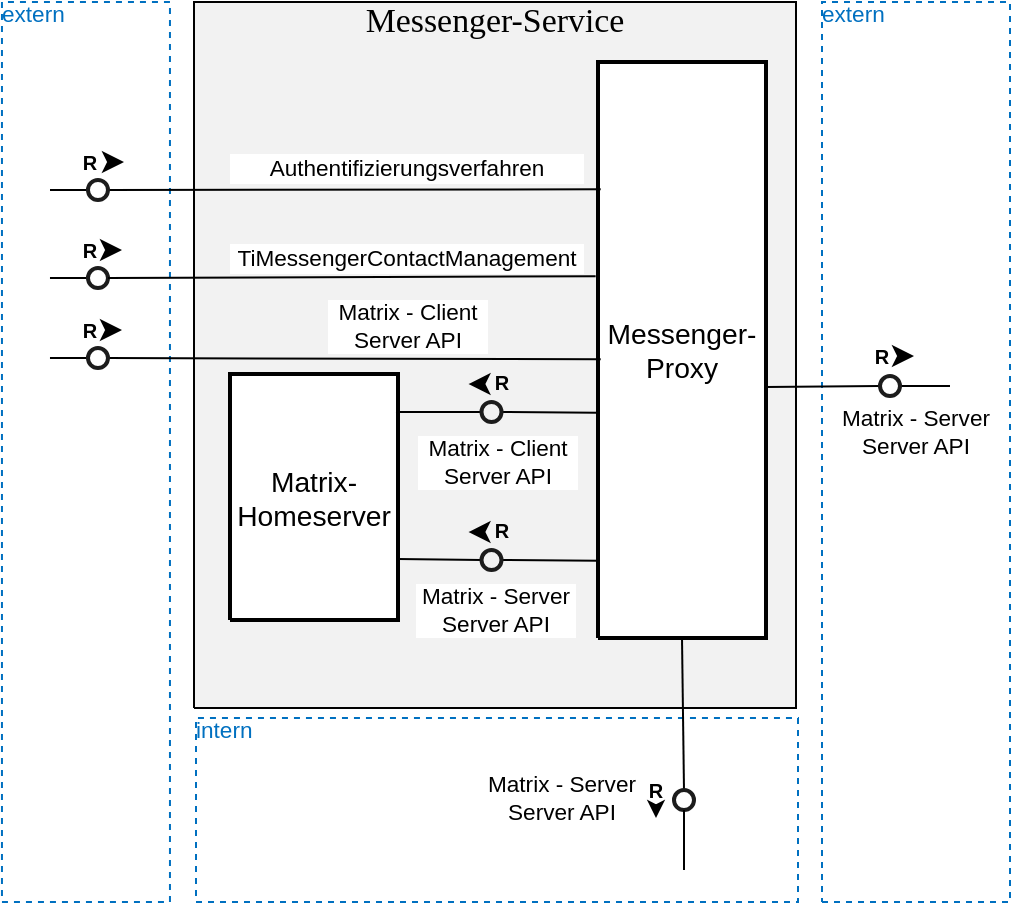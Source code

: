 <mxfile>
    <diagram name="API-Messenger-Service" id="VJmnjxaGHHmpje8je5-Q">
        <mxGraphModel dx="1183" dy="488" grid="1" gridSize="10" guides="1" tooltips="1" connect="1" arrows="1" fold="1" page="1" pageScale="1" pageWidth="827" pageHeight="1169" math="0" shadow="0">
            <root>
                <mxCell id="0"/>
                <mxCell id="1" parent="0"/>
                <UserObject label="&lt;div style=&quot;font-size: 1px&quot;&gt;&lt;p style=&quot;text-align:left;margin-left:0;margin-right:0;margin-top:0px;margin-bottom:0px;text-indent:0;vertical-align:top;direction:ltr;&quot;&gt;&lt;font style=&quot;font-size:11.29px;font-family:Arial;color:#0070c0;direction:ltr;letter-spacing:0px;line-height:120%;opacity:1&quot;&gt;extern&lt;br/&gt;&lt;/font&gt;&lt;/p&gt;&lt;/div&gt;" tags="Hintergrund" id="YiMSiMVtn8OKMZa1fjgc-1">
                    <mxCell style="verticalAlign=top;align=left;overflow=width;vsdxID=53;fillColor=#FFFFFF;gradientColor=none;shape=stencil(nZBLDoAgDERP0z3SIyjew0SURgSD+Lu9kMZoXLhwN9O+tukAlrNpJg1SzDH4QW/URgNYgZTkjA4UkwJUgGXng+6DX1zLfmoymdXo17xh5zmRJ6Q42BWCfc2oJfdAr+Yv+AP9Cb7OJ3H/2JG1HNGz/84klThPVCc=);dashed=1;strokeColor=#0070c0;points=[];labelBackgroundColor=none;rounded=0;html=1;whiteSpace=wrap;" parent="1" vertex="1">
                        <mxGeometry x="45.98" y="10" width="84" height="450" as="geometry"/>
                    </mxCell>
                </UserObject>
                <UserObject label="&lt;div style=&quot;font-size: 1px&quot;&gt;&lt;p style=&quot;text-align:left;margin-left:0;margin-right:0;margin-top:0px;margin-bottom:0px;text-indent:0;vertical-align:top;direction:ltr;&quot;&gt;&lt;font style=&quot;font-size:11.29px;font-family:Arial;color:#0070c0;direction:ltr;letter-spacing:0px;line-height:120%;opacity:1&quot;&gt;extern&lt;br/&gt;&lt;/font&gt;&lt;/p&gt;&lt;/div&gt;" tags="Hintergrund" id="YiMSiMVtn8OKMZa1fjgc-2">
                    <mxCell style="verticalAlign=top;align=left;overflow=width;vsdxID=52;fillColor=#FFFFFF;gradientColor=none;shape=stencil(nZBLDoAgDERP0z3SIyjew0SURgSD+Lu9kMZoXLhwN9O+tukAlrNpJg1SzDH4QW/URgNYgZTkjA4UkwJUgGXng+6DX1zLfmoymdXo17xh5zmRJ6Q42BWCfc2oJfdAr+Yv+AP9Cb7OJ3H/2JG1HNGz/84klThPVCc=);dashed=1;strokeColor=#0070c0;points=[];labelBackgroundColor=none;rounded=0;html=1;whiteSpace=wrap;" parent="1" vertex="1">
                        <mxGeometry x="456" y="10" width="94" height="450" as="geometry"/>
                    </mxCell>
                </UserObject>
                <UserObject label="&lt;div style=&quot;font-size: 1px&quot;&gt;&lt;p style=&quot;text-align:left;margin-left:0;margin-right:0;margin-top:0px;margin-bottom:0px;text-indent:0;vertical-align:top;direction:ltr;&quot;&gt;&lt;font style=&quot;font-size:11.29px;font-family:Arial;color:#0070c0;direction:ltr;letter-spacing:0px;line-height:120%;opacity:1&quot;&gt;intern&lt;br/&gt;&lt;/font&gt;&lt;/p&gt;&lt;/div&gt;" tags="Hintergrund" id="YiMSiMVtn8OKMZa1fjgc-3">
                    <mxCell style="verticalAlign=top;align=left;overflow=width;vsdxID=51;fillColor=#FFFFFF;gradientColor=none;shape=stencil(nZBLDoAgDERP0z3SIyjew0SURgSD+Lu9kMZoXLhwN9O+tukAlrNpJg1SzDH4QW/URgNYgZTkjA4UkwJUgGXng+6DX1zLfmoymdXo17xh5zmRJ6Q42BWCfc2oJfdAr+Yv+AP9Cb7OJ3H/2JG1HNGz/84klThPVCc=);dashed=1;strokeColor=#0070c0;points=[];labelBackgroundColor=none;rounded=0;html=1;whiteSpace=wrap;" parent="1" vertex="1">
                        <mxGeometry x="143" y="368.02" width="301" height="91.98" as="geometry"/>
                    </mxCell>
                </UserObject>
                <UserObject label="&lt;div style=&quot;font-size: 1px&quot;&gt;&lt;font style=&quot;font-size:16.93px;font-family:Calibri;color:#000000;direction:ltr;letter-spacing:0px;line-height:120%;opacity:1&quot;&gt;Messenger-Service&lt;br/&gt;&lt;/font&gt;&lt;/div&gt;" tags="Hintergrund" id="YiMSiMVtn8OKMZa1fjgc-4">
                    <mxCell style="verticalAlign=top;align=center;overflow=width;vsdxID=1;fillColor=#f2f2f2;gradientColor=none;shape=stencil(nZBLDoAgDERP0z3SIyjew0SURgSD+Lu9kMZoXLhwN9O+tukAlrNpJg1SzDH4QW/URgNYgZTkjA4UkwJUgGXng+6DX1zLfmoymdXo17xh5zmRJ6Q42BWCfc2oJfdAr+Yv+AP9Cb7OJ3H/2JG1HNGz/84klThPVCc=);points=[];labelBackgroundColor=none;rounded=0;html=1;whiteSpace=wrap;" parent="1" vertex="1">
                        <mxGeometry x="142" y="10" width="301" height="353.02" as="geometry"/>
                    </mxCell>
                </UserObject>
                <UserObject label="&lt;div style=&quot;font-size: 1px&quot;&gt;&lt;font style=&quot;font-size:14.11px;font-family:Arial;color:#000000;direction:ltr;letter-spacing:0px;line-height:120%;opacity:1&quot;&gt;Matrix- Homeserver&lt;br/&gt;&lt;/font&gt;&lt;/div&gt;" tags="Hintergrund" id="YiMSiMVtn8OKMZa1fjgc-5">
                    <mxCell style="verticalAlign=middle;align=center;overflow=width;vsdxID=2;fillColor=#FFFFFF;gradientColor=none;shape=stencil(nZBLDoAgDERP0z3SIyjew0SURgSD+Lu9kMZoXLhwN9O+tukAlrNpJg1SzDH4QW/URgNYgZTkjA4UkwJUgGXng+6DX1zLfmoymdXo17xh5zmRJ6Q42BWCfc2oJfdAr+Yv+AP9Cb7OJ3H/2JG1HNGz/84klThPVCc=);strokeWidth=2;spacingTop=-1;spacingBottom=-1;spacingLeft=-1;spacingRight=-1;points=[[0.5,0,0],[1,0.5,0],[0.5,0.5,0],[0.5,0.5,0]];labelBackgroundColor=none;rounded=0;html=1;whiteSpace=wrap;" parent="1" vertex="1">
                        <mxGeometry x="160" y="196.02" width="84" height="123" as="geometry"/>
                    </mxCell>
                </UserObject>
                <mxCell id="YiMSiMVtn8OKMZa1fjgc-59" style="edgeStyle=none;rounded=0;orthogonalLoop=1;jettySize=auto;html=1;exitX=1;exitY=0.564;exitDx=0;exitDy=0;exitPerimeter=0;entryX=0;entryY=0.5;entryDx=0;entryDy=0;endArrow=none;endFill=0;" parent="1" source="YiMSiMVtn8OKMZa1fjgc-20" target="YiMSiMVtn8OKMZa1fjgc-57" edge="1">
                    <mxGeometry relative="1" as="geometry"/>
                </mxCell>
                <UserObject label="&lt;div style=&quot;font-size: 1px&quot;&gt;&lt;font style=&quot;font-size:14.11px;font-family:Arial;color:#000000;direction:ltr;letter-spacing:0px;line-height:120%;opacity:1&quot;&gt;Messenger-&lt;br/&gt;Proxy&lt;br/&gt;&lt;/font&gt;&lt;/div&gt;" tags="Hintergrund" id="YiMSiMVtn8OKMZa1fjgc-20">
                    <mxCell style="verticalAlign=middle;align=center;overflow=width;vsdxID=19;fillColor=#FFFFFF;gradientColor=none;shape=stencil(nZBLDoAgDERP0z3SIyjew0SURgSD+Lu9kMZoXLhwN9O+tukAlrNpJg1SzDH4QW/URgNYgZTkjA4UkwJUgGXng+6DX1zLfmoymdXo17xh5zmRJ6Q42BWCfc2oJfdAr+Yv+AP9Cb7OJ3H/2JG1HNGz/84klThPVCc=);strokeColor=#000000;strokeWidth=2;spacingTop=-1;spacingBottom=-1;spacingLeft=-1;spacingRight=-1;points=[[0.5,0,0],[1,0.5,0],[0.5,0.5,0],[0.5,0.5,0]];labelBackgroundColor=none;rounded=0;html=1;whiteSpace=wrap;" parent="1" vertex="1">
                        <mxGeometry x="344" y="40" width="84" height="288.02" as="geometry"/>
                    </mxCell>
                </UserObject>
                <mxCell id="YiMSiMVtn8OKMZa1fjgc-35" parent="1" vertex="1">
                    <mxGeometry x="386" y="446.02" as="geometry"/>
                </mxCell>
                <UserObject label="" tags="Hintergrund" id="YiMSiMVtn8OKMZa1fjgc-36">
                    <mxCell style="vsdxID=20;edgeStyle=none;startArrow=none;endArrow=none;startSize=5;endSize=5;strokeColor=#000000;spacingTop=-3;spacingBottom=-3;spacingLeft=-2;spacingRight=-2;verticalAlign=middle;html=1;labelBackgroundColor=#ffffff;rounded=0;exitX=0.5;exitY=1;exitDx=0;exitDy=0;exitPerimeter=0;entryX=0.5;entryY=0;entryDx=0;entryDy=0;" parent="1" source="YiMSiMVtn8OKMZa1fjgc-20" target="YiMSiMVtn8OKMZa1fjgc-43" edge="1">
                        <mxGeometry relative="1" as="geometry">
                            <Array as="points"/>
                            <mxPoint x="390" y="374.02" as="targetPoint"/>
                        </mxGeometry>
                    </mxCell>
                </UserObject>
                <mxCell id="YiMSiMVtn8OKMZa1fjgc-37" value="&lt;div style=&quot;font-size: 1px&quot;&gt;&lt;p style=&quot;text-align:center;margin-left:0;margin-right:0;margin-top:0px;margin-bottom:0px;text-indent:0;vertical-align:middle;direction:ltr;&quot;&gt;&lt;font style=&quot;font-size:11.29px;font-family:Arial;color:#000000;direction:ltr;letter-spacing:0px;line-height:120%;opacity:1&quot;&gt;Matrix - &lt;/font&gt;&lt;font style=&quot;font-size:11.29px;font-family:Arial;color:#000000;direction:ltr;letter-spacing:0px;line-height:120%;opacity:1&quot;&gt;Server&lt;br/&gt;&lt;/font&gt;&lt;/p&gt;&lt;p style=&quot;text-align:center;margin-left:0;margin-right:0;margin-top:0px;margin-bottom:0px;text-indent:0;vertical-align:middle;direction:ltr;&quot;&gt;&lt;font style=&quot;font-size:11.29px;font-family:Arial;color:#000000;direction:ltr;letter-spacing:0px;line-height:120%;opacity:1&quot;&gt;Server API&lt;/font&gt;&lt;font style=&quot;font-size:11.29px;font-family:Arial;color:#000000;direction:ltr;letter-spacing:0px;line-height:120%;opacity:1&quot;&gt;&lt;br/&gt;&lt;/font&gt;&lt;/p&gt;&lt;/div&gt;" style="text;vsdxID=20;edgeStyle=none;startArrow=none;endArrow=none;startSize=5;endSize=5;strokeColor=none;spacingTop=-3;spacingBottom=-3;spacingLeft=-2;spacingRight=-2;verticalAlign=middle;html=1;labelBackgroundColor=#ffffff;rounded=0;align=center;overflow=width;fillColor=none;gradientColor=none;whiteSpace=wrap;;html=1;;rotation=0;" parent="YiMSiMVtn8OKMZa1fjgc-36" vertex="1">
                    <mxGeometry width="79.98" height="79.98" relative="1" as="geometry">
                        <mxPoint x="-133" y="-92" as="offset"/>
                    </mxGeometry>
                </mxCell>
                <mxCell id="YiMSiMVtn8OKMZa1fjgc-38" value="" style="group" parent="1" vertex="1" connectable="0">
                    <mxGeometry x="353" y="394.02" width="40" height="20" as="geometry"/>
                </mxCell>
                <mxCell id="YiMSiMVtn8OKMZa1fjgc-39" value="" style="group" parent="YiMSiMVtn8OKMZa1fjgc-38" vertex="1" connectable="0">
                    <mxGeometry width="40" height="20" as="geometry"/>
                </mxCell>
                <mxCell id="YiMSiMVtn8OKMZa1fjgc-40" value="" style="group" parent="YiMSiMVtn8OKMZa1fjgc-39" vertex="1" connectable="0">
                    <mxGeometry width="40" height="20" as="geometry"/>
                </mxCell>
                <mxCell id="YiMSiMVtn8OKMZa1fjgc-41" value="" style="endArrow=classic;html=1;strokeColor=#000000;fontFamily=Helvetica;fontSize=14;fontColor=#525252;rounded=0;" parent="YiMSiMVtn8OKMZa1fjgc-40" edge="1">
                    <mxGeometry width="50" height="50" relative="1" as="geometry">
                        <mxPoint x="20" y="19" as="sourcePoint"/>
                        <mxPoint x="20" y="24" as="targetPoint"/>
                    </mxGeometry>
                </mxCell>
                <mxCell id="YiMSiMVtn8OKMZa1fjgc-42" value="R" style="text;html=1;strokeColor=none;fillColor=none;align=center;verticalAlign=middle;whiteSpace=wrap;overflow=hidden;fontFamily=Helvetica;fontSize=10;fontColor=#000000;fontStyle=1" parent="YiMSiMVtn8OKMZa1fjgc-40" vertex="1">
                    <mxGeometry width="40" height="20" as="geometry"/>
                </mxCell>
                <mxCell id="YiMSiMVtn8OKMZa1fjgc-43" value="" style="ellipse;whiteSpace=wrap;html=1;strokeColor=#1C1C1C;fillColor=none;fontFamily=Tahoma;fontSize=14;fontColor=#525252;align=center;strokeWidth=2;" parent="YiMSiMVtn8OKMZa1fjgc-40" vertex="1">
                    <mxGeometry x="29" y="10" width="10" height="10" as="geometry"/>
                </mxCell>
                <mxCell id="YiMSiMVtn8OKMZa1fjgc-50" style="edgeStyle=none;rounded=0;orthogonalLoop=1;jettySize=auto;html=1;exitX=1;exitY=0.5;exitDx=0;exitDy=0;endArrow=none;endFill=0;entryX=0.016;entryY=0.516;entryDx=0;entryDy=0;entryPerimeter=0;" parent="1" source="YiMSiMVtn8OKMZa1fjgc-46" target="YiMSiMVtn8OKMZa1fjgc-20" edge="1">
                    <mxGeometry relative="1" as="geometry">
                        <mxPoint x="340" y="190" as="targetPoint"/>
                    </mxGeometry>
                </mxCell>
                <mxCell id="YiMSiMVtn8OKMZa1fjgc-54" value="" style="endArrow=none;html=1;rounded=0;entryX=0.5;entryY=1;entryDx=0;entryDy=0;" parent="1" target="YiMSiMVtn8OKMZa1fjgc-43" edge="1">
                    <mxGeometry width="50" height="50" relative="1" as="geometry">
                        <mxPoint x="387" y="444.02" as="sourcePoint"/>
                        <mxPoint x="310" y="294.02" as="targetPoint"/>
                    </mxGeometry>
                </mxCell>
                <mxCell id="YiMSiMVtn8OKMZa1fjgc-55" value="" style="group" parent="1" vertex="1" connectable="0">
                    <mxGeometry x="466" y="177.02" width="40" height="29" as="geometry"/>
                </mxCell>
                <mxCell id="YiMSiMVtn8OKMZa1fjgc-56" value="R" style="text;html=1;strokeColor=none;fillColor=none;align=center;verticalAlign=middle;whiteSpace=wrap;overflow=hidden;fontFamily=Helvetica;fontSize=10;fontColor=#000000;fontStyle=1" parent="YiMSiMVtn8OKMZa1fjgc-55" vertex="1">
                    <mxGeometry width="40" height="20" as="geometry"/>
                </mxCell>
                <mxCell id="YiMSiMVtn8OKMZa1fjgc-58" style="edgeStyle=none;rounded=0;html=1;startArrow=none;startFill=0;endArrow=classic;endFill=1;jettySize=auto;orthogonalLoop=1;strokeColor=#000000;fontFamily=Helvetica;fontSize=10;fontColor=#000000;targetPerimeterSpacing=0;endSize=8;sourcePerimeterSpacing=0;startSize=0;" parent="YiMSiMVtn8OKMZa1fjgc-55" edge="1">
                    <mxGeometry relative="1" as="geometry">
                        <mxPoint x="36" y="10" as="targetPoint"/>
                        <mxPoint x="28" y="10" as="sourcePoint"/>
                    </mxGeometry>
                </mxCell>
                <mxCell id="YiMSiMVtn8OKMZa1fjgc-61" value="" style="endArrow=none;html=1;rounded=0;exitX=1;exitY=0.5;exitDx=0;exitDy=0;" parent="1" source="YiMSiMVtn8OKMZa1fjgc-57" edge="1">
                    <mxGeometry width="50" height="50" relative="1" as="geometry">
                        <mxPoint x="600" y="254.02" as="sourcePoint"/>
                        <mxPoint x="520" y="202" as="targetPoint"/>
                    </mxGeometry>
                </mxCell>
                <mxCell id="YiMSiMVtn8OKMZa1fjgc-62" value="&lt;div style=&quot;font-size: 1px&quot;&gt;&lt;p style=&quot;text-align:center;margin-left:0;margin-right:0;margin-top:0px;margin-bottom:0px;text-indent:0;vertical-align:middle;direction:ltr;&quot;&gt;&lt;font style=&quot;font-size:11.29px;font-family:Arial;color:#000000;direction:ltr;letter-spacing:0px;line-height:120%;opacity:1&quot;&gt;Matrix - &lt;/font&gt;&lt;font style=&quot;font-size:11.29px;font-family:Arial;color:#000000;direction:ltr;letter-spacing:0px;line-height:120%;opacity:1&quot;&gt;Server&lt;br/&gt;&lt;/font&gt;&lt;/p&gt;&lt;p style=&quot;text-align:center;margin-left:0;margin-right:0;margin-top:0px;margin-bottom:0px;text-indent:0;vertical-align:middle;direction:ltr;&quot;&gt;&lt;font style=&quot;font-size:11.29px;font-family:Arial;color:#000000;direction:ltr;letter-spacing:0px;line-height:120%;opacity:1&quot;&gt;Server API&lt;/font&gt;&lt;font style=&quot;font-size:11.29px;font-family:Arial;color:#000000;direction:ltr;letter-spacing:0px;line-height:120%;opacity:1&quot;&gt;&lt;br/&gt;&lt;/font&gt;&lt;/p&gt;&lt;/div&gt;" style="text;vsdxID=20;edgeStyle=none;startArrow=none;endArrow=none;startSize=5;endSize=5;strokeColor=none;spacingTop=-3;spacingBottom=-3;spacingLeft=-2;spacingRight=-2;verticalAlign=middle;html=1;labelBackgroundColor=#ffffff;rounded=0;align=center;overflow=width;fillColor=none;gradientColor=none;whiteSpace=wrap;;html=1;;rotation=0;" parent="1" vertex="1">
                    <mxGeometry x="463.01" y="185.037" width="79.98" height="79.98" as="geometry"/>
                </mxCell>
                <mxCell id="YiMSiMVtn8OKMZa1fjgc-68" value="" style="group;flipV=1;direction=south;" parent="1" vertex="1" connectable="0">
                    <mxGeometry x="251.25" y="265.02" width="29" height="40" as="geometry"/>
                </mxCell>
                <mxCell id="YiMSiMVtn8OKMZa1fjgc-71" style="edgeStyle=none;rounded=0;html=1;startArrow=none;startFill=0;endArrow=classic;endFill=1;jettySize=auto;orthogonalLoop=1;strokeColor=#000000;fontFamily=Helvetica;fontSize=10;fontColor=#000000;targetPerimeterSpacing=0;endSize=8;sourcePerimeterSpacing=0;startSize=0;" parent="YiMSiMVtn8OKMZa1fjgc-68" edge="1">
                    <mxGeometry relative="1" as="geometry">
                        <mxPoint x="28" y="10" as="targetPoint"/>
                        <mxPoint x="36" y="10" as="sourcePoint"/>
                    </mxGeometry>
                </mxCell>
                <mxCell id="YiMSiMVtn8OKMZa1fjgc-69" value="R" style="text;html=1;strokeColor=none;fillColor=none;align=center;verticalAlign=middle;whiteSpace=wrap;overflow=hidden;fontFamily=Helvetica;fontSize=10;fontColor=#000000;fontStyle=1;direction=south;" parent="1" vertex="1">
                    <mxGeometry x="285.75" y="254.02" width="20" height="40" as="geometry"/>
                </mxCell>
                <mxCell id="YiMSiMVtn8OKMZa1fjgc-78" style="edgeStyle=none;rounded=0;orthogonalLoop=1;jettySize=auto;html=1;exitX=0.5;exitY=0;exitDx=0;exitDy=0;endArrow=none;endFill=0;entryX=0.006;entryY=0.866;entryDx=0;entryDy=0;entryPerimeter=0;" parent="1" source="YiMSiMVtn8OKMZa1fjgc-70" target="YiMSiMVtn8OKMZa1fjgc-20" edge="1">
                    <mxGeometry relative="1" as="geometry">
                        <mxPoint x="340" y="290" as="targetPoint"/>
                    </mxGeometry>
                </mxCell>
                <mxCell id="YiMSiMVtn8OKMZa1fjgc-79" style="edgeStyle=none;rounded=0;orthogonalLoop=1;jettySize=auto;html=1;exitX=0.5;exitY=1;exitDx=0;exitDy=0;endArrow=none;endFill=0;entryX=1;entryY=0.752;entryDx=0;entryDy=0;entryPerimeter=0;" parent="1" source="YiMSiMVtn8OKMZa1fjgc-70" target="YiMSiMVtn8OKMZa1fjgc-5" edge="1">
                    <mxGeometry relative="1" as="geometry">
                        <mxPoint x="250" y="284.02" as="targetPoint"/>
                    </mxGeometry>
                </mxCell>
                <mxCell id="YiMSiMVtn8OKMZa1fjgc-70" value="" style="ellipse;whiteSpace=wrap;html=1;strokeColor=#1C1C1C;fillColor=none;fontFamily=Tahoma;fontSize=14;fontColor=#525252;align=center;strokeWidth=2;direction=south;" parent="1" vertex="1">
                    <mxGeometry x="285.75" y="284.02" width="10" height="10" as="geometry"/>
                </mxCell>
                <mxCell id="YiMSiMVtn8OKMZa1fjgc-74" style="edgeStyle=none;rounded=0;html=1;startArrow=none;startFill=0;endArrow=classic;endFill=1;jettySize=auto;orthogonalLoop=1;strokeColor=#000000;fontFamily=Helvetica;fontSize=10;fontColor=#000000;targetPerimeterSpacing=0;endSize=8;sourcePerimeterSpacing=0;startSize=0;" parent="1" edge="1">
                    <mxGeometry relative="1" as="geometry">
                        <mxPoint x="279.25" y="201.01" as="targetPoint"/>
                        <mxPoint x="287.25" y="201.01" as="sourcePoint"/>
                    </mxGeometry>
                </mxCell>
                <mxCell id="YiMSiMVtn8OKMZa1fjgc-75" value="R" style="text;html=1;strokeColor=none;fillColor=none;align=center;verticalAlign=middle;whiteSpace=wrap;overflow=hidden;fontFamily=Helvetica;fontSize=10;fontColor=#000000;fontStyle=1;direction=south;" parent="1" vertex="1">
                    <mxGeometry x="285.75" y="180.01" width="20" height="40" as="geometry"/>
                </mxCell>
                <mxCell id="YiMSiMVtn8OKMZa1fjgc-80" style="edgeStyle=none;rounded=0;orthogonalLoop=1;jettySize=auto;html=1;exitX=0.5;exitY=0;exitDx=0;exitDy=0;endArrow=none;endFill=0;entryX=-0.004;entryY=0.609;entryDx=0;entryDy=0;entryPerimeter=0;" parent="1" source="YiMSiMVtn8OKMZa1fjgc-76" target="YiMSiMVtn8OKMZa1fjgc-20" edge="1">
                    <mxGeometry relative="1" as="geometry">
                        <mxPoint x="340" y="204.02" as="targetPoint"/>
                    </mxGeometry>
                </mxCell>
                <mxCell id="YiMSiMVtn8OKMZa1fjgc-81" style="edgeStyle=none;rounded=0;orthogonalLoop=1;jettySize=auto;html=1;exitX=0.5;exitY=1;exitDx=0;exitDy=0;entryX=0.988;entryY=0.154;entryDx=0;entryDy=0;entryPerimeter=0;endArrow=none;endFill=0;" parent="1" source="YiMSiMVtn8OKMZa1fjgc-76" target="YiMSiMVtn8OKMZa1fjgc-5" edge="1">
                    <mxGeometry relative="1" as="geometry"/>
                </mxCell>
                <mxCell id="YiMSiMVtn8OKMZa1fjgc-76" value="" style="ellipse;whiteSpace=wrap;html=1;strokeColor=#1C1C1C;fillColor=none;fontFamily=Tahoma;fontSize=14;fontColor=#525252;align=center;strokeWidth=2;direction=south;" parent="1" vertex="1">
                    <mxGeometry x="285.75" y="210.01" width="10" height="10" as="geometry"/>
                </mxCell>
                <mxCell id="YiMSiMVtn8OKMZa1fjgc-77" value="&lt;div style=&quot;font-size: 1px&quot;&gt;&lt;p style=&quot;text-align:center;margin-left:0;margin-right:0;margin-top:0px;margin-bottom:0px;text-indent:0;vertical-align:middle;direction:ltr;&quot;&gt;&lt;font style=&quot;font-size:11.29px;font-family:Arial;color:#000000;direction:ltr;letter-spacing:0px;line-height:120%;opacity:1&quot;&gt;Matrix - &lt;/font&gt;&lt;font style=&quot;font-size:11.29px;font-family:Arial;color:#000000;direction:ltr;letter-spacing:0px;line-height:120%;opacity:1&quot;&gt;Server&lt;br/&gt;&lt;/font&gt;&lt;/p&gt;&lt;p style=&quot;text-align:center;margin-left:0;margin-right:0;margin-top:0px;margin-bottom:0px;text-indent:0;vertical-align:middle;direction:ltr;&quot;&gt;&lt;font style=&quot;font-size:11.29px;font-family:Arial;color:#000000;direction:ltr;letter-spacing:0px;line-height:120%;opacity:1&quot;&gt;Server API&lt;/font&gt;&lt;font style=&quot;font-size:11.29px;font-family:Arial;color:#000000;direction:ltr;letter-spacing:0px;line-height:120%;opacity:1&quot;&gt;&lt;br/&gt;&lt;/font&gt;&lt;/p&gt;&lt;/div&gt;" style="text;vsdxID=20;edgeStyle=none;startArrow=none;endArrow=none;startSize=5;endSize=5;strokeColor=none;spacingTop=-3;spacingBottom=-3;spacingLeft=-2;spacingRight=-2;verticalAlign=middle;html=1;labelBackgroundColor=#ffffff;rounded=0;align=center;overflow=width;fillColor=none;gradientColor=none;whiteSpace=wrap;;html=1;;rotation=0;" parent="1" vertex="1">
                    <mxGeometry x="285.75" y="368.017" width="79.98" height="79.98" as="geometry"/>
                </mxCell>
                <mxCell id="YiMSiMVtn8OKMZa1fjgc-82" value="&lt;div style=&quot;font-size: 1px&quot;&gt;&lt;p style=&quot;text-align:center;margin-left:0;margin-right:0;margin-top:0px;margin-bottom:0px;text-indent:0;vertical-align:middle;direction:ltr;&quot;&gt;&lt;font style=&quot;font-size:11.29px;font-family:Arial;color:#000000;direction:ltr;letter-spacing:0px;line-height:120%;opacity:1&quot;&gt;Matrix - Client&lt;/font&gt;&lt;font style=&quot;font-size:11.29px;font-family:Arial;color:#000000;direction:ltr;letter-spacing:0px;line-height:120%;opacity:1&quot;&gt;&lt;br&gt;&lt;/font&gt;&lt;/p&gt;&lt;p style=&quot;text-align:center;margin-left:0;margin-right:0;margin-top:0px;margin-bottom:0px;text-indent:0;vertical-align:middle;direction:ltr;&quot;&gt;&lt;font style=&quot;font-size:11.29px;font-family:Arial;color:#000000;direction:ltr;letter-spacing:0px;line-height:120%;opacity:1&quot;&gt;Server API&lt;/font&gt;&lt;font style=&quot;font-size:11.29px;font-family:Arial;color:#000000;direction:ltr;letter-spacing:0px;line-height:120%;opacity:1&quot;&gt;&lt;br&gt;&lt;/font&gt;&lt;/p&gt;&lt;/div&gt;" style="text;vsdxID=20;edgeStyle=none;startArrow=none;endArrow=none;startSize=5;endSize=5;strokeColor=none;spacingTop=-3;spacingBottom=-3;spacingLeft=-2;spacingRight=-2;verticalAlign=middle;html=1;labelBackgroundColor=#ffffff;rounded=0;align=center;overflow=width;fillColor=none;gradientColor=none;whiteSpace=wrap;;html=1;;rotation=0;" parent="1" vertex="1">
                    <mxGeometry x="253.51" y="200.027" width="79.98" height="79.98" as="geometry"/>
                </mxCell>
                <mxCell id="YiMSiMVtn8OKMZa1fjgc-57" value="" style="ellipse;whiteSpace=wrap;html=1;strokeColor=#1C1C1C;fillColor=none;fontFamily=Tahoma;fontSize=14;fontColor=#525252;align=center;strokeWidth=2;" parent="1" vertex="1">
                    <mxGeometry x="485" y="197.02" width="10" height="10" as="geometry"/>
                </mxCell>
                <mxCell id="YiMSiMVtn8OKMZa1fjgc-84" value="" style="group" parent="1" vertex="1" connectable="0">
                    <mxGeometry x="69.99" y="124.02" width="59.99" height="127.977" as="geometry"/>
                </mxCell>
                <mxCell id="YiMSiMVtn8OKMZa1fjgc-85" value="R" style="text;html=1;strokeColor=none;fillColor=none;align=center;verticalAlign=middle;whiteSpace=wrap;overflow=hidden;fontFamily=Helvetica;fontSize=10;fontColor=#000000;fontStyle=1" parent="YiMSiMVtn8OKMZa1fjgc-84" vertex="1">
                    <mxGeometry width="40" height="20" as="geometry"/>
                </mxCell>
                <mxCell id="YiMSiMVtn8OKMZa1fjgc-86" style="edgeStyle=none;rounded=0;orthogonalLoop=1;jettySize=auto;html=1;exitX=0;exitY=0.5;exitDx=0;exitDy=0;endArrow=none;endFill=0;" parent="YiMSiMVtn8OKMZa1fjgc-84" source="YiMSiMVtn8OKMZa1fjgc-87" edge="1">
                    <mxGeometry relative="1" as="geometry">
                        <mxPoint y="24" as="targetPoint"/>
                    </mxGeometry>
                </mxCell>
                <mxCell id="YiMSiMVtn8OKMZa1fjgc-87" value="" style="ellipse;whiteSpace=wrap;html=1;strokeColor=#1C1C1C;fillColor=none;fontFamily=Tahoma;fontSize=14;fontColor=#525252;align=center;strokeWidth=2;" parent="YiMSiMVtn8OKMZa1fjgc-84" vertex="1">
                    <mxGeometry x="19" y="19" width="10" height="10" as="geometry"/>
                </mxCell>
                <mxCell id="YiMSiMVtn8OKMZa1fjgc-88" style="edgeStyle=none;rounded=0;html=1;startArrow=none;startFill=0;endArrow=classic;endFill=1;jettySize=auto;orthogonalLoop=1;strokeColor=#000000;fontFamily=Helvetica;fontSize=10;fontColor=#000000;targetPerimeterSpacing=0;endSize=8;sourcePerimeterSpacing=0;startSize=0;" parent="YiMSiMVtn8OKMZa1fjgc-84" edge="1">
                    <mxGeometry relative="1" as="geometry">
                        <mxPoint x="36" y="10" as="targetPoint"/>
                        <mxPoint x="28" y="10" as="sourcePoint"/>
                    </mxGeometry>
                </mxCell>
                <mxCell id="YiMSiMVtn8OKMZa1fjgc-44" value="" style="group" parent="YiMSiMVtn8OKMZa1fjgc-84" vertex="1" connectable="0">
                    <mxGeometry y="40" width="59.99" height="87.977" as="geometry"/>
                </mxCell>
                <mxCell id="YiMSiMVtn8OKMZa1fjgc-45" value="R" style="text;html=1;strokeColor=none;fillColor=none;align=center;verticalAlign=middle;whiteSpace=wrap;overflow=hidden;fontFamily=Helvetica;fontSize=10;fontColor=#000000;fontStyle=1" parent="YiMSiMVtn8OKMZa1fjgc-44" vertex="1">
                    <mxGeometry width="40" height="20" as="geometry"/>
                </mxCell>
                <mxCell id="YiMSiMVtn8OKMZa1fjgc-51" style="edgeStyle=none;rounded=0;orthogonalLoop=1;jettySize=auto;html=1;exitX=0;exitY=0.5;exitDx=0;exitDy=0;endArrow=none;endFill=0;" parent="YiMSiMVtn8OKMZa1fjgc-44" source="YiMSiMVtn8OKMZa1fjgc-46" edge="1">
                    <mxGeometry relative="1" as="geometry">
                        <mxPoint y="24" as="targetPoint"/>
                    </mxGeometry>
                </mxCell>
                <mxCell id="YiMSiMVtn8OKMZa1fjgc-46" value="" style="ellipse;whiteSpace=wrap;html=1;strokeColor=#1C1C1C;fillColor=none;fontFamily=Tahoma;fontSize=14;fontColor=#525252;align=center;strokeWidth=2;" parent="YiMSiMVtn8OKMZa1fjgc-44" vertex="1">
                    <mxGeometry x="19" y="19" width="10" height="10" as="geometry"/>
                </mxCell>
                <mxCell id="YiMSiMVtn8OKMZa1fjgc-47" style="edgeStyle=none;rounded=0;html=1;startArrow=none;startFill=0;endArrow=classic;endFill=1;jettySize=auto;orthogonalLoop=1;strokeColor=#000000;fontFamily=Helvetica;fontSize=10;fontColor=#000000;targetPerimeterSpacing=0;endSize=8;sourcePerimeterSpacing=0;startSize=0;" parent="YiMSiMVtn8OKMZa1fjgc-44" edge="1">
                    <mxGeometry relative="1" as="geometry">
                        <mxPoint x="36" y="10" as="targetPoint"/>
                        <mxPoint x="28" y="10" as="sourcePoint"/>
                    </mxGeometry>
                </mxCell>
                <mxCell id="YiMSiMVtn8OKMZa1fjgc-89" value="&lt;div style=&quot;&quot;&gt;&lt;p style=&quot;text-align: center; margin: 0px; text-indent: 0px; vertical-align: middle; direction: ltr;&quot;&gt;&lt;font face=&quot;Arial&quot;&gt;&lt;span style=&quot;font-size: 11.29px;&quot;&gt;TiMessenger&lt;/span&gt;&lt;/font&gt;&lt;span style=&quot;font-size: 11.29px; font-family: Arial;&quot;&gt;ContactManagement&lt;/span&gt;&lt;/p&gt;&lt;/div&gt;" style="text;vsdxID=20;edgeStyle=none;startArrow=none;endArrow=none;startSize=5;endSize=5;strokeColor=none;spacingTop=-3;spacingBottom=-3;spacingLeft=-2;spacingRight=-2;verticalAlign=middle;html=1;labelBackgroundColor=#ffffff;rounded=0;align=center;overflow=width;fillColor=none;gradientColor=none;whiteSpace=wrap;;html=1;;rotation=0;" parent="1" vertex="1">
                    <mxGeometry x="160" y="100.03" width="177" height="74.98" as="geometry"/>
                </mxCell>
                <mxCell id="YiMSiMVtn8OKMZa1fjgc-90" style="edgeStyle=none;rounded=0;orthogonalLoop=1;jettySize=auto;html=1;exitX=1;exitY=0.5;exitDx=0;exitDy=0;entryX=-0.014;entryY=0.372;entryDx=0;entryDy=0;entryPerimeter=0;endArrow=none;endFill=0;" parent="1" source="YiMSiMVtn8OKMZa1fjgc-87" target="YiMSiMVtn8OKMZa1fjgc-20" edge="1">
                    <mxGeometry relative="1" as="geometry"/>
                </mxCell>
                <mxCell id="YiMSiMVtn8OKMZa1fjgc-52" value="&lt;div style=&quot;font-size: 1px&quot;&gt;&lt;p style=&quot;text-align:center;margin-left:0;margin-right:0;margin-top:0px;margin-bottom:0px;text-indent:0;vertical-align:middle;direction:ltr;&quot;&gt;&lt;font style=&quot;font-size:11.29px;font-family:Arial;color:#000000;direction:ltr;letter-spacing:0px;line-height:120%;opacity:1&quot;&gt;Matrix - Client&lt;/font&gt;&lt;font style=&quot;font-size:11.29px;font-family:Arial;color:#000000;direction:ltr;letter-spacing:0px;line-height:120%;opacity:1&quot;&gt;&lt;br&gt;&lt;/font&gt;&lt;/p&gt;&lt;p style=&quot;text-align:center;margin-left:0;margin-right:0;margin-top:0px;margin-bottom:0px;text-indent:0;vertical-align:middle;direction:ltr;&quot;&gt;&lt;font style=&quot;font-size:11.29px;font-family:Arial;color:#000000;direction:ltr;letter-spacing:0px;line-height:120%;opacity:1&quot;&gt;Server API&lt;/font&gt;&lt;font style=&quot;font-size:11.29px;font-family:Arial;color:#000000;direction:ltr;letter-spacing:0px;line-height:120%;opacity:1&quot;&gt;&lt;br&gt;&lt;/font&gt;&lt;/p&gt;&lt;/div&gt;" style="text;vsdxID=20;edgeStyle=none;startArrow=none;endArrow=none;startSize=5;endSize=5;strokeColor=none;spacingTop=-3;spacingBottom=-3;spacingLeft=-2;spacingRight=-2;verticalAlign=middle;html=1;labelBackgroundColor=#ffffff;rounded=0;align=center;overflow=width;fillColor=none;gradientColor=none;whiteSpace=wrap;;html=1;;rotation=0;" parent="1" vertex="1">
                    <mxGeometry x="208.51" y="130.027" width="79.98" height="82.98" as="geometry"/>
                </mxCell>
                <mxCell id="12" value="R" style="text;html=1;strokeColor=none;fillColor=none;align=center;verticalAlign=middle;whiteSpace=wrap;overflow=hidden;fontFamily=Helvetica;fontSize=10;fontColor=#000000;fontStyle=1" vertex="1" parent="1">
                    <mxGeometry x="69.99" y="80.0" width="40" height="20" as="geometry"/>
                </mxCell>
                <mxCell id="15" style="edgeStyle=none;html=1;exitX=1;exitY=0.5;exitDx=0;exitDy=0;entryX=0.016;entryY=0.221;entryDx=0;entryDy=0;entryPerimeter=0;endArrow=none;endFill=0;" edge="1" parent="1" source="13" target="YiMSiMVtn8OKMZa1fjgc-20">
                    <mxGeometry relative="1" as="geometry"/>
                </mxCell>
                <mxCell id="17" style="edgeStyle=none;html=1;exitX=0;exitY=0.5;exitDx=0;exitDy=0;endArrow=none;endFill=0;" edge="1" parent="1" source="13">
                    <mxGeometry relative="1" as="geometry">
                        <mxPoint x="70" y="104" as="targetPoint"/>
                    </mxGeometry>
                </mxCell>
                <mxCell id="13" value="" style="ellipse;whiteSpace=wrap;html=1;strokeColor=#1C1C1C;fillColor=none;fontFamily=Tahoma;fontSize=14;fontColor=#525252;align=center;strokeWidth=2;" vertex="1" parent="1">
                    <mxGeometry x="88.99" y="99.0" width="10" height="10" as="geometry"/>
                </mxCell>
                <mxCell id="14" style="edgeStyle=none;rounded=0;html=1;startArrow=none;startFill=0;endArrow=classic;endFill=1;jettySize=auto;orthogonalLoop=1;strokeColor=#000000;fontFamily=Helvetica;fontSize=10;fontColor=#000000;targetPerimeterSpacing=0;endSize=8;sourcePerimeterSpacing=0;startSize=0;" edge="1" parent="1">
                    <mxGeometry relative="1" as="geometry">
                        <mxPoint x="106.99" y="90.02" as="targetPoint"/>
                        <mxPoint x="98.99" y="90.02" as="sourcePoint"/>
                    </mxGeometry>
                </mxCell>
                <mxCell id="16" value="&lt;div style=&quot;&quot;&gt;&lt;p style=&quot;text-align: center; margin: 0px; text-indent: 0px; vertical-align: middle; direction: ltr;&quot;&gt;&lt;font face=&quot;Arial&quot;&gt;&lt;span style=&quot;font-size: 11.29px;&quot;&gt;Authentifizierungsverfahren&lt;/span&gt;&lt;/font&gt;&lt;/p&gt;&lt;/div&gt;" style="text;vsdxID=20;edgeStyle=none;startArrow=none;endArrow=none;startSize=5;endSize=5;strokeColor=none;spacingTop=-3;spacingBottom=-3;spacingLeft=-2;spacingRight=-2;verticalAlign=middle;html=1;labelBackgroundColor=#ffffff;rounded=0;align=center;overflow=width;fillColor=none;gradientColor=none;whiteSpace=wrap;;html=1;;rotation=0;" vertex="1" parent="1">
                    <mxGeometry x="160" y="55.05" width="177" height="74.98" as="geometry"/>
                </mxCell>
            </root>
        </mxGraphModel>
    </diagram>
</mxfile>